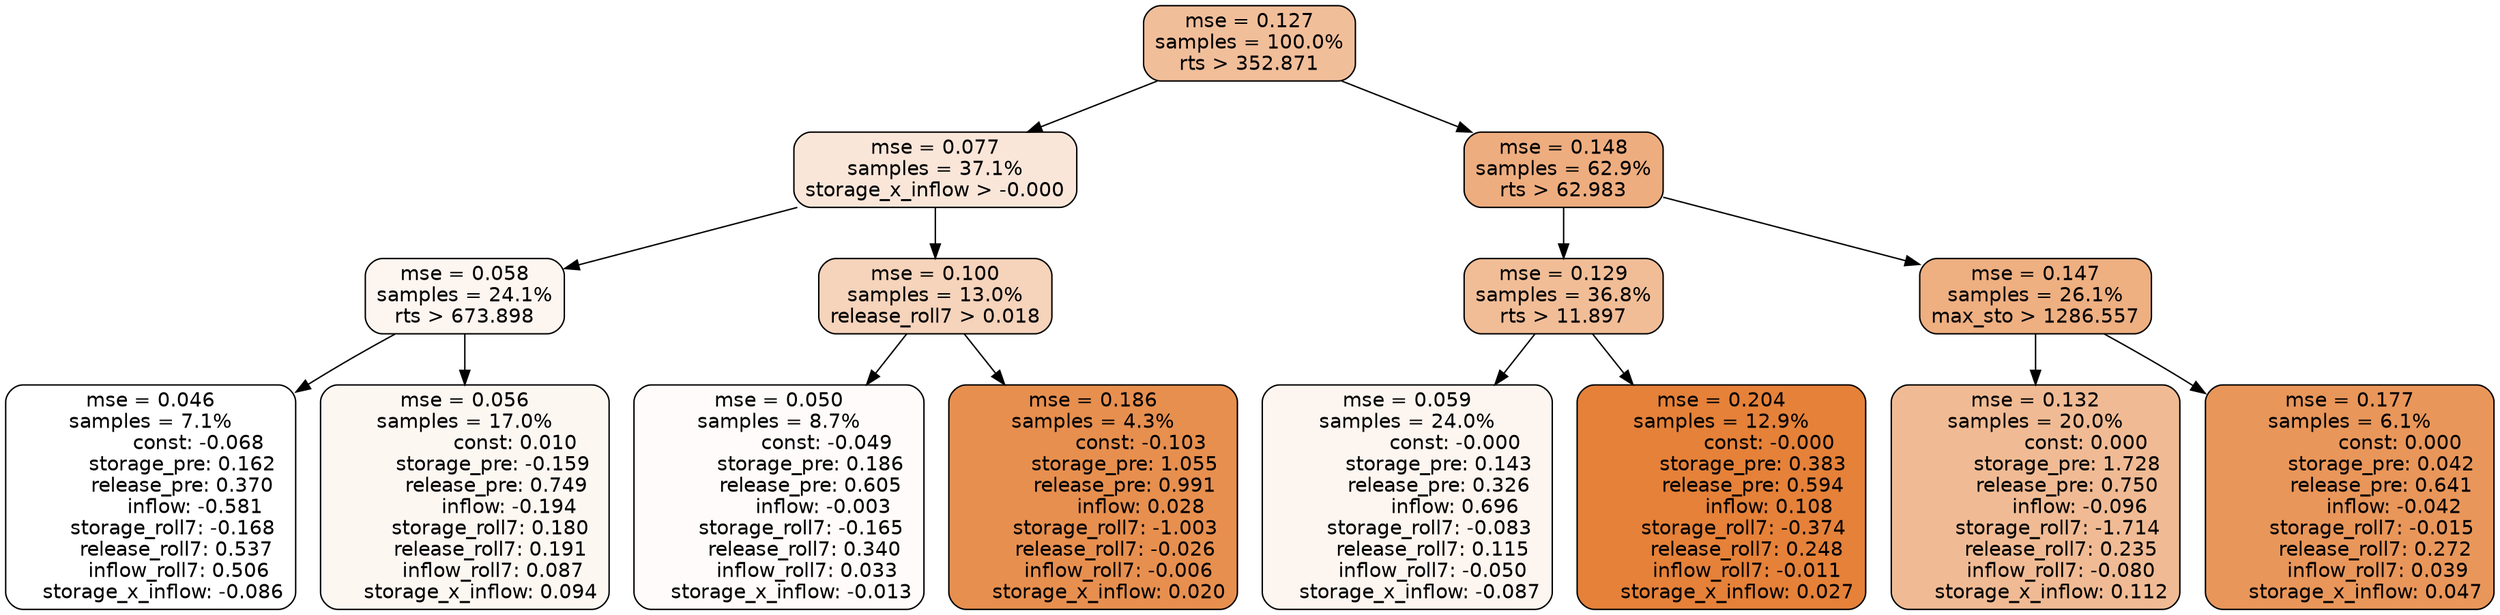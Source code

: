 digraph tree {
node [shape=rectangle, style="filled, rounded", color="black", fontname=helvetica] ;
edge [fontname=helvetica] ;
	"0" [label="mse = 0.127
samples = 100.0%
rts > 352.871", fillcolor="#f1be9a"]
	"8" [label="mse = 0.077
samples = 37.1%
storage_x_inflow > -0.000", fillcolor="#fae6d9"]
	"1" [label="mse = 0.148
samples = 62.9%
rts > 62.983", fillcolor="#eead7f"]
	"9" [label="mse = 0.058
samples = 24.1%
rts > 673.898", fillcolor="#fdf5f0"]
	"12" [label="mse = 0.100
samples = 13.0%
release_roll7 > 0.018", fillcolor="#f6d3bb"]
	"2" [label="mse = 0.129
samples = 36.8%
rts > 11.897", fillcolor="#f1bd97"]
	"5" [label="mse = 0.147
samples = 26.1%
max_sto > 1286.557", fillcolor="#eeaf81"]
	"10" [label="mse = 0.046
samples = 7.1%
               const: -0.068
          storage_pre: 0.162
          release_pre: 0.370
              inflow: -0.581
       storage_roll7: -0.168
        release_roll7: 0.537
         inflow_roll7: 0.506
    storage_x_inflow: -0.086", fillcolor="#ffffff"]
	"11" [label="mse = 0.056
samples = 17.0%
                const: 0.010
         storage_pre: -0.159
          release_pre: 0.749
              inflow: -0.194
        storage_roll7: 0.180
        release_roll7: 0.191
         inflow_roll7: 0.087
     storage_x_inflow: 0.094", fillcolor="#fdf7f2"]
	"13" [label="mse = 0.050
samples = 8.7%
               const: -0.049
          storage_pre: 0.186
          release_pre: 0.605
              inflow: -0.003
       storage_roll7: -0.165
        release_roll7: 0.340
         inflow_roll7: 0.033
    storage_x_inflow: -0.013", fillcolor="#fefbfa"]
	"14" [label="mse = 0.186
samples = 4.3%
               const: -0.103
          storage_pre: 1.055
          release_pre: 0.991
               inflow: 0.028
       storage_roll7: -1.003
       release_roll7: -0.026
        inflow_roll7: -0.006
     storage_x_inflow: 0.020", fillcolor="#e78f4f"]
	"3" [label="mse = 0.059
samples = 24.0%
               const: -0.000
          storage_pre: 0.143
          release_pre: 0.326
               inflow: 0.696
       storage_roll7: -0.083
        release_roll7: 0.115
        inflow_roll7: -0.050
    storage_x_inflow: -0.087", fillcolor="#fdf5ef"]
	"4" [label="mse = 0.204
samples = 12.9%
               const: -0.000
          storage_pre: 0.383
          release_pre: 0.594
               inflow: 0.108
       storage_roll7: -0.374
        release_roll7: 0.248
        inflow_roll7: -0.011
     storage_x_inflow: 0.027", fillcolor="#e58139"]
	"6" [label="mse = 0.132
samples = 20.0%
                const: 0.000
          storage_pre: 1.728
          release_pre: 0.750
              inflow: -0.096
       storage_roll7: -1.714
        release_roll7: 0.235
        inflow_roll7: -0.080
     storage_x_inflow: 0.112", fillcolor="#f0bb94"]
	"7" [label="mse = 0.177
samples = 6.1%
                const: 0.000
          storage_pre: 0.042
          release_pre: 0.641
              inflow: -0.042
       storage_roll7: -0.015
        release_roll7: 0.272
         inflow_roll7: 0.039
     storage_x_inflow: 0.047", fillcolor="#e9965a"]

	"0" -> "1"
	"0" -> "8"
	"8" -> "9"
	"8" -> "12"
	"1" -> "2"
	"1" -> "5"
	"9" -> "10"
	"9" -> "11"
	"12" -> "13"
	"12" -> "14"
	"2" -> "3"
	"2" -> "4"
	"5" -> "6"
	"5" -> "7"
}